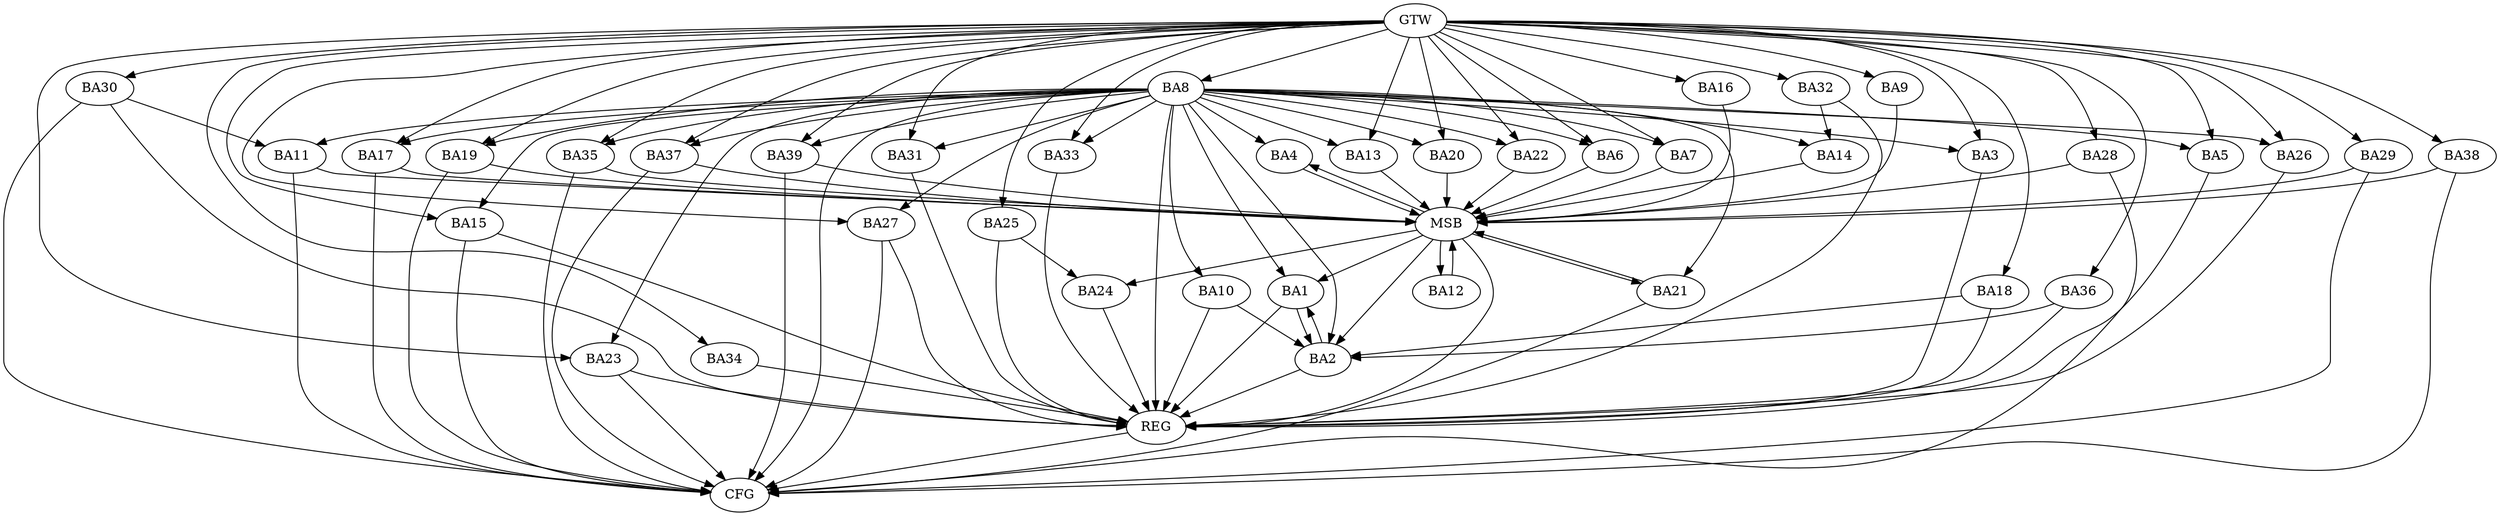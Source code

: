 strict digraph G {
  BA1 [ label="BA1" ];
  BA2 [ label="BA2" ];
  BA3 [ label="BA3" ];
  BA4 [ label="BA4" ];
  BA5 [ label="BA5" ];
  BA6 [ label="BA6" ];
  BA7 [ label="BA7" ];
  BA8 [ label="BA8" ];
  BA9 [ label="BA9" ];
  BA10 [ label="BA10" ];
  BA11 [ label="BA11" ];
  BA12 [ label="BA12" ];
  BA13 [ label="BA13" ];
  BA14 [ label="BA14" ];
  BA15 [ label="BA15" ];
  BA16 [ label="BA16" ];
  BA17 [ label="BA17" ];
  BA18 [ label="BA18" ];
  BA19 [ label="BA19" ];
  BA20 [ label="BA20" ];
  BA21 [ label="BA21" ];
  BA22 [ label="BA22" ];
  BA23 [ label="BA23" ];
  BA24 [ label="BA24" ];
  BA25 [ label="BA25" ];
  BA26 [ label="BA26" ];
  BA27 [ label="BA27" ];
  BA28 [ label="BA28" ];
  BA29 [ label="BA29" ];
  BA30 [ label="BA30" ];
  BA31 [ label="BA31" ];
  BA32 [ label="BA32" ];
  BA33 [ label="BA33" ];
  BA34 [ label="BA34" ];
  BA35 [ label="BA35" ];
  BA36 [ label="BA36" ];
  BA37 [ label="BA37" ];
  BA38 [ label="BA38" ];
  BA39 [ label="BA39" ];
  GTW [ label="GTW" ];
  REG [ label="REG" ];
  MSB [ label="MSB" ];
  CFG [ label="CFG" ];
  BA1 -> BA2;
  BA2 -> BA1;
  BA8 -> BA2;
  BA10 -> BA2;
  BA18 -> BA2;
  BA25 -> BA24;
  BA30 -> BA11;
  BA32 -> BA14;
  BA36 -> BA2;
  GTW -> BA3;
  GTW -> BA5;
  GTW -> BA6;
  GTW -> BA7;
  GTW -> BA8;
  GTW -> BA9;
  GTW -> BA13;
  GTW -> BA15;
  GTW -> BA16;
  GTW -> BA17;
  GTW -> BA18;
  GTW -> BA19;
  GTW -> BA20;
  GTW -> BA22;
  GTW -> BA23;
  GTW -> BA25;
  GTW -> BA26;
  GTW -> BA27;
  GTW -> BA28;
  GTW -> BA29;
  GTW -> BA30;
  GTW -> BA31;
  GTW -> BA32;
  GTW -> BA33;
  GTW -> BA34;
  GTW -> BA35;
  GTW -> BA36;
  GTW -> BA37;
  GTW -> BA38;
  GTW -> BA39;
  BA1 -> REG;
  BA2 -> REG;
  BA3 -> REG;
  BA5 -> REG;
  BA8 -> REG;
  BA10 -> REG;
  BA15 -> REG;
  BA18 -> REG;
  BA23 -> REG;
  BA24 -> REG;
  BA25 -> REG;
  BA26 -> REG;
  BA27 -> REG;
  BA30 -> REG;
  BA31 -> REG;
  BA32 -> REG;
  BA33 -> REG;
  BA34 -> REG;
  BA36 -> REG;
  BA4 -> MSB;
  MSB -> BA1;
  MSB -> REG;
  BA6 -> MSB;
  MSB -> BA2;
  BA7 -> MSB;
  BA9 -> MSB;
  MSB -> BA4;
  BA11 -> MSB;
  BA12 -> MSB;
  BA13 -> MSB;
  BA14 -> MSB;
  BA16 -> MSB;
  BA17 -> MSB;
  BA19 -> MSB;
  MSB -> BA12;
  BA20 -> MSB;
  BA21 -> MSB;
  BA22 -> MSB;
  BA28 -> MSB;
  BA29 -> MSB;
  MSB -> BA24;
  BA35 -> MSB;
  BA37 -> MSB;
  BA38 -> MSB;
  BA39 -> MSB;
  MSB -> BA21;
  BA38 -> CFG;
  BA35 -> CFG;
  BA23 -> CFG;
  BA15 -> CFG;
  BA30 -> CFG;
  BA8 -> CFG;
  BA21 -> CFG;
  BA27 -> CFG;
  BA39 -> CFG;
  BA28 -> CFG;
  BA29 -> CFG;
  BA17 -> CFG;
  BA37 -> CFG;
  BA11 -> CFG;
  BA19 -> CFG;
  REG -> CFG;
  BA8 -> BA11;
  BA8 -> BA15;
  BA8 -> BA26;
  BA8 -> BA13;
  BA8 -> BA39;
  BA8 -> BA6;
  BA8 -> BA21;
  BA8 -> BA23;
  BA8 -> BA20;
  BA8 -> BA4;
  BA8 -> BA33;
  BA8 -> BA22;
  BA8 -> BA1;
  BA8 -> BA27;
  BA8 -> BA3;
  BA8 -> BA19;
  BA8 -> BA7;
  BA8 -> BA14;
  BA8 -> BA31;
  BA8 -> BA35;
  BA8 -> BA37;
  BA8 -> BA5;
  BA8 -> BA17;
  BA8 -> BA10;
}
